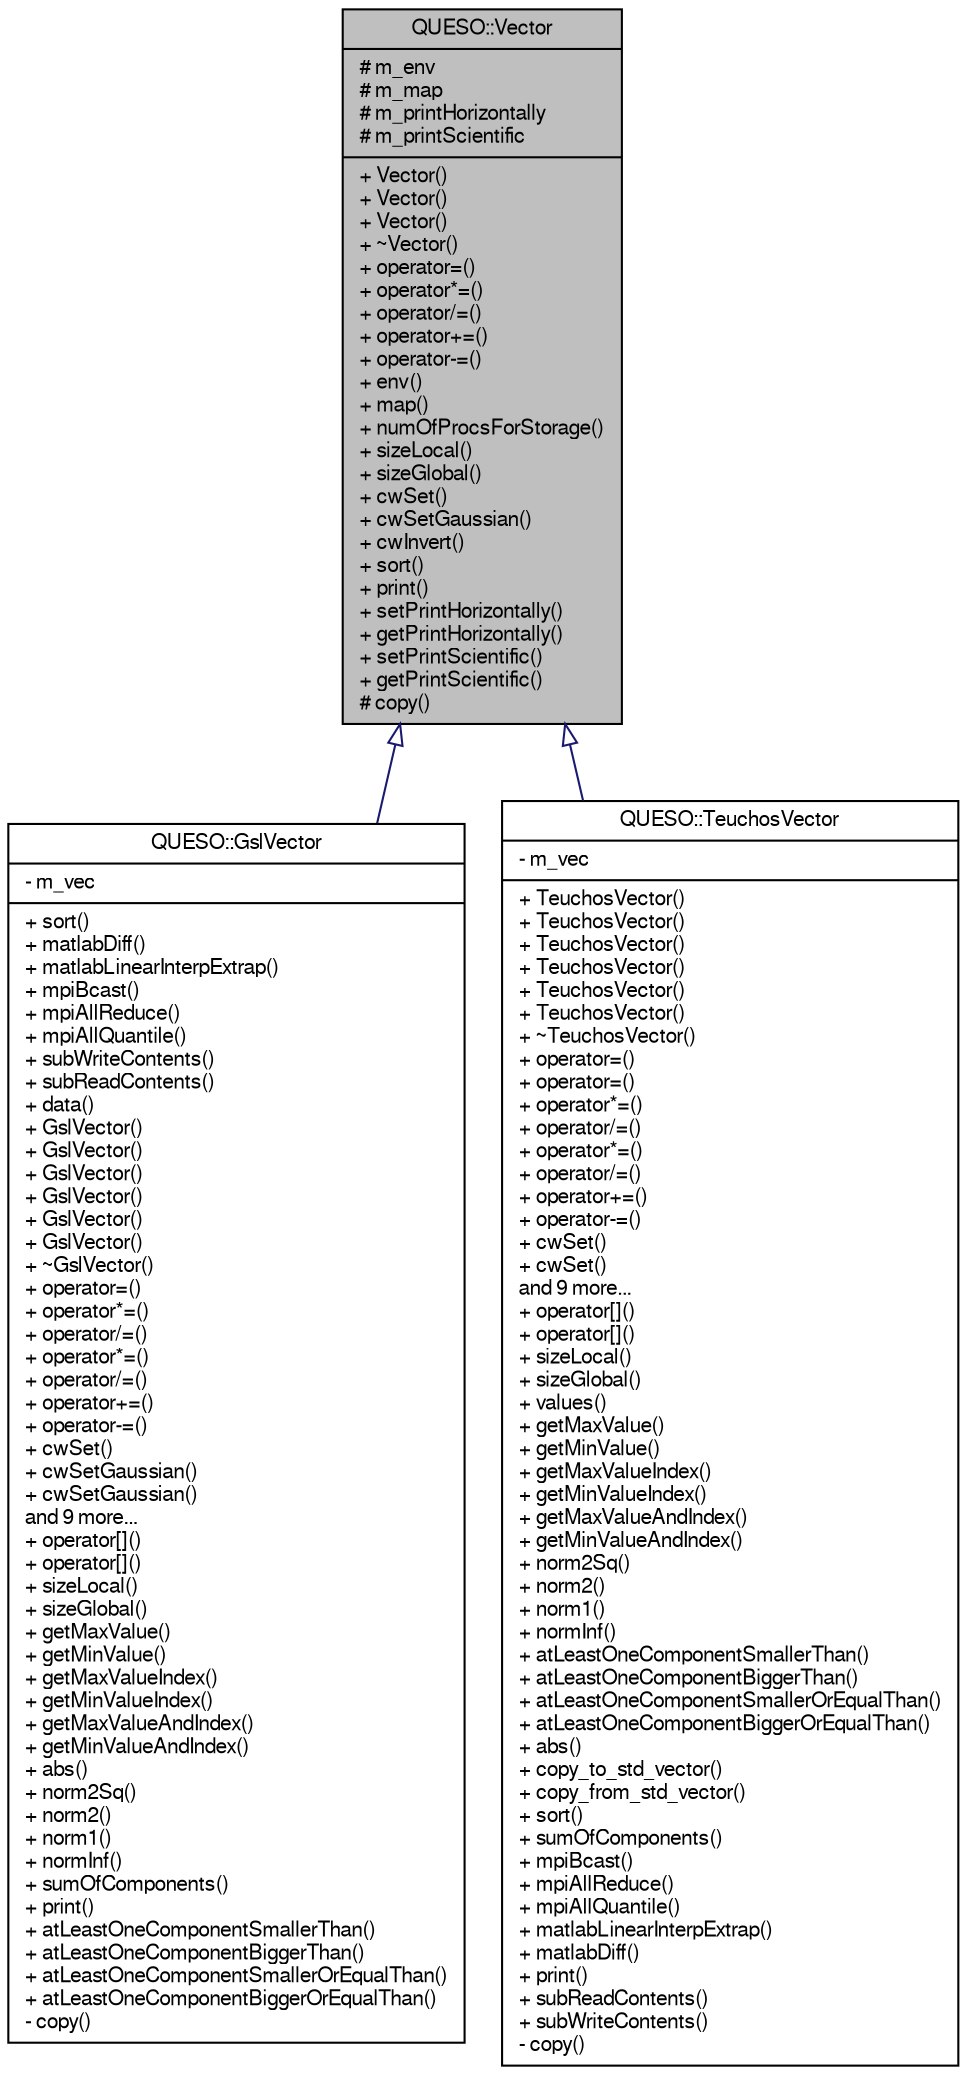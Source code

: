 digraph G
{
  edge [fontname="FreeSans",fontsize="10",labelfontname="FreeSans",labelfontsize="10"];
  node [fontname="FreeSans",fontsize="10",shape=record];
  Node1 [label="{QUESO::Vector\n|# m_env\l# m_map\l# m_printHorizontally\l# m_printScientific\l|+ Vector()\l+ Vector()\l+ Vector()\l+ ~Vector()\l+ operator=()\l+ operator*=()\l+ operator/=()\l+ operator+=()\l+ operator-=()\l+ env()\l+ map()\l+ numOfProcsForStorage()\l+ sizeLocal()\l+ sizeGlobal()\l+ cwSet()\l+ cwSetGaussian()\l+ cwInvert()\l+ sort()\l+ print()\l+ setPrintHorizontally()\l+ getPrintHorizontally()\l+ setPrintScientific()\l+ getPrintScientific()\l# copy()\l}",height=0.2,width=0.4,color="black", fillcolor="grey75", style="filled" fontcolor="black"];
  Node1 -> Node2 [dir="back",color="midnightblue",fontsize="10",style="solid",arrowtail="onormal",fontname="FreeSans"];
  Node2 [label="{QUESO::GslVector\n|- m_vec\l|+ sort()\l+ matlabDiff()\l+ matlabLinearInterpExtrap()\l+ mpiBcast()\l+ mpiAllReduce()\l+ mpiAllQuantile()\l+ subWriteContents()\l+ subReadContents()\l+ data()\l+ GslVector()\l+ GslVector()\l+ GslVector()\l+ GslVector()\l+ GslVector()\l+ GslVector()\l+ ~GslVector()\l+ operator=()\l+ operator*=()\l+ operator/=()\l+ operator*=()\l+ operator/=()\l+ operator+=()\l+ operator-=()\l+ cwSet()\l+ cwSetGaussian()\l+ cwSetGaussian()\land 9 more...\l+ operator[]()\l+ operator[]()\l+ sizeLocal()\l+ sizeGlobal()\l+ getMaxValue()\l+ getMinValue()\l+ getMaxValueIndex()\l+ getMinValueIndex()\l+ getMaxValueAndIndex()\l+ getMinValueAndIndex()\l+ abs()\l+ norm2Sq()\l+ norm2()\l+ norm1()\l+ normInf()\l+ sumOfComponents()\l+ print()\l+ atLeastOneComponentSmallerThan()\l+ atLeastOneComponentBiggerThan()\l+ atLeastOneComponentSmallerOrEqualThan()\l+ atLeastOneComponentBiggerOrEqualThan()\l- copy()\l}",height=0.2,width=0.4,color="black", fillcolor="white", style="filled",URL="$_gsl_vector_.html",tooltip=" for vector operations using GSL library."];
  Node1 -> Node3 [dir="back",color="midnightblue",fontsize="10",style="solid",arrowtail="onormal",fontname="FreeSans"];
  Node3 [label="{QUESO::TeuchosVector\n|- m_vec\l|+ TeuchosVector()\l+ TeuchosVector()\l+ TeuchosVector()\l+ TeuchosVector()\l+ TeuchosVector()\l+ TeuchosVector()\l+ ~TeuchosVector()\l+ operator=()\l+ operator=()\l+ operator*=()\l+ operator/=()\l+ operator*=()\l+ operator/=()\l+ operator+=()\l+ operator-=()\l+ cwSet()\l+ cwSet()\land 9 more...\l+ operator[]()\l+ operator[]()\l+ sizeLocal()\l+ sizeGlobal()\l+ values()\l+ getMaxValue()\l+ getMinValue()\l+ getMaxValueIndex()\l+ getMinValueIndex()\l+ getMaxValueAndIndex()\l+ getMinValueAndIndex()\l+ norm2Sq()\l+ norm2()\l+ norm1()\l+ normInf()\l+ atLeastOneComponentSmallerThan()\l+ atLeastOneComponentBiggerThan()\l+ atLeastOneComponentSmallerOrEqualThan()\l+ atLeastOneComponentBiggerOrEqualThan()\l+ abs()\l+ copy_to_std_vector()\l+ copy_from_std_vector()\l+ sort()\l+ sumOfComponents()\l+ mpiBcast()\l+ mpiAllReduce()\l+ mpiAllQuantile()\l+ matlabLinearInterpExtrap()\l+ matlabDiff()\l+ print()\l+ subReadContents()\l+ subWriteContents()\l- copy()\l}",height=0.2,width=0.4,color="black", fillcolor="white", style="filled",URL="$_teuchos_vector_.html",tooltip=" for vector operations using Teuchos (Trilinos)."];
}
